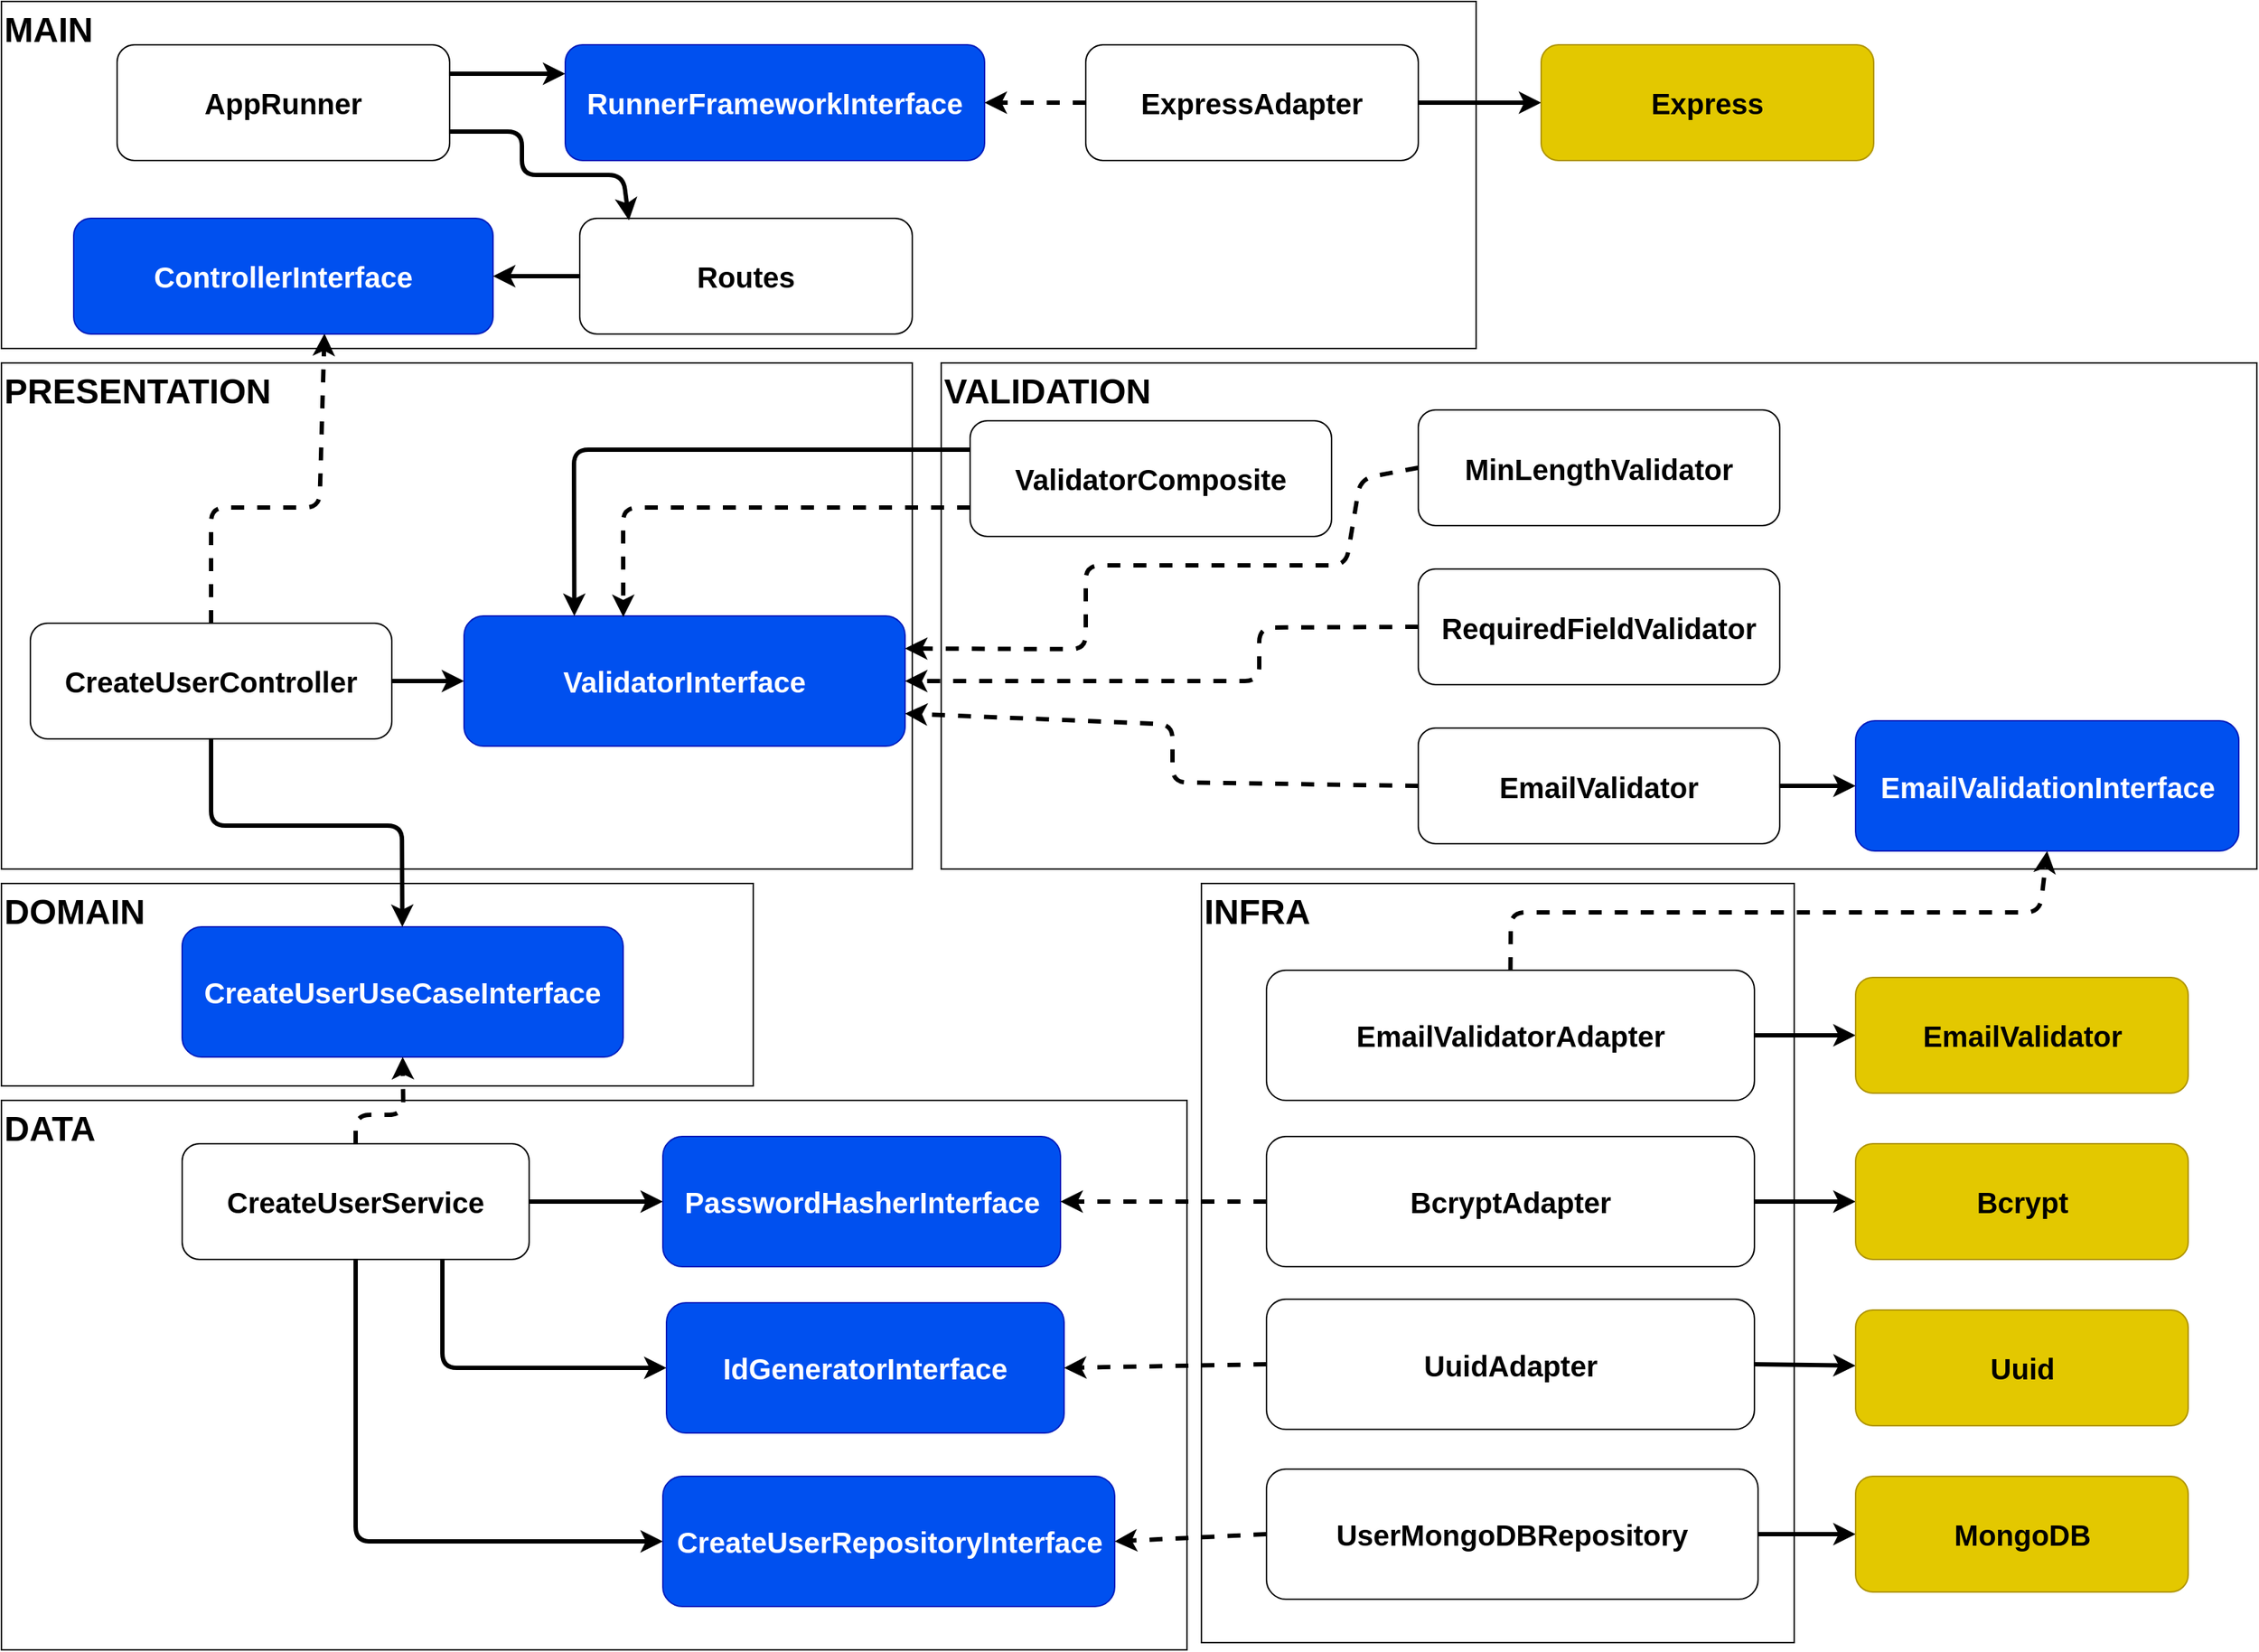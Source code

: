 <mxfile>
    <diagram id="kjHADjzJrXhkXHgSpZN4" name="Page-1">
        <mxGraphModel dx="1251" dy="559" grid="1" gridSize="10" guides="1" tooltips="1" connect="1" arrows="1" fold="1" page="1" pageScale="1" pageWidth="1654" pageHeight="1169" math="0" shadow="0">
            <root>
                <mxCell id="0"/>
                <mxCell id="1" parent="0"/>
                <mxCell id="63" value="" style="rounded=0;whiteSpace=wrap;html=1;fontSize=20;fontStyle=1" vertex="1" parent="1">
                    <mxGeometry x="10" y="270" width="630" height="350" as="geometry"/>
                </mxCell>
                <mxCell id="51" value="" style="rounded=0;whiteSpace=wrap;html=1;fontSize=20;fontStyle=1;align=left;" vertex="1" parent="1">
                    <mxGeometry x="10" y="630" width="520" height="140" as="geometry"/>
                </mxCell>
                <mxCell id="50" value="" style="rounded=0;whiteSpace=wrap;html=1;fontSize=20;fontStyle=1" vertex="1" parent="1">
                    <mxGeometry x="10" y="780" width="820" height="380" as="geometry"/>
                </mxCell>
                <mxCell id="48" value="" style="rounded=0;whiteSpace=wrap;html=1;fontSize=20;fontStyle=1" vertex="1" parent="1">
                    <mxGeometry x="660" y="270" width="910" height="350" as="geometry"/>
                </mxCell>
                <mxCell id="46" value="" style="rounded=0;whiteSpace=wrap;html=1;fontSize=20;fontStyle=1" vertex="1" parent="1">
                    <mxGeometry x="840" y="630" width="410" height="525" as="geometry"/>
                </mxCell>
                <mxCell id="45" value="" style="rounded=0;whiteSpace=wrap;html=1;fontSize=20;fontStyle=1" vertex="1" parent="1">
                    <mxGeometry x="10" y="20" width="1020" height="240" as="geometry"/>
                </mxCell>
                <mxCell id="2" value="CreateUserUseCaseInterface" style="rounded=1;whiteSpace=wrap;html=1;fillColor=#0050ef;fontColor=#ffffff;strokeColor=#001DBC;fontSize=20;fontStyle=1" vertex="1" parent="1">
                    <mxGeometry x="135" y="660" width="305" height="90" as="geometry"/>
                </mxCell>
                <mxCell id="23" style="edgeStyle=none;html=1;exitX=1;exitY=0.5;exitDx=0;exitDy=0;entryX=0;entryY=0.5;entryDx=0;entryDy=0;strokeWidth=3;fontSize=20;fontStyle=1" edge="1" parent="1" source="4" target="20">
                    <mxGeometry relative="1" as="geometry"/>
                </mxCell>
                <mxCell id="24" style="edgeStyle=none;html=1;exitX=0.75;exitY=1;exitDx=0;exitDy=0;entryX=0;entryY=0.5;entryDx=0;entryDy=0;strokeWidth=3;fontSize=20;fontStyle=1" edge="1" parent="1" source="4" target="21">
                    <mxGeometry relative="1" as="geometry">
                        <Array as="points">
                            <mxPoint x="315" y="965"/>
                        </Array>
                    </mxGeometry>
                </mxCell>
                <mxCell id="25" style="edgeStyle=none;html=1;exitX=0.5;exitY=1;exitDx=0;exitDy=0;entryX=0;entryY=0.5;entryDx=0;entryDy=0;strokeWidth=3;fontSize=20;fontStyle=1" edge="1" parent="1" source="4" target="22">
                    <mxGeometry relative="1" as="geometry">
                        <Array as="points">
                            <mxPoint x="255" y="1085"/>
                        </Array>
                    </mxGeometry>
                </mxCell>
                <mxCell id="67" style="edgeStyle=none;html=1;exitX=0.5;exitY=0;exitDx=0;exitDy=0;entryX=0.5;entryY=1;entryDx=0;entryDy=0;dashed=1;strokeWidth=3;fontSize=20;" edge="1" parent="1" source="4" target="2">
                    <mxGeometry relative="1" as="geometry">
                        <Array as="points">
                            <mxPoint x="255" y="790"/>
                            <mxPoint x="288" y="790"/>
                        </Array>
                    </mxGeometry>
                </mxCell>
                <mxCell id="4" value="CreateUserService" style="rounded=1;whiteSpace=wrap;html=1;fontSize=20;fontStyle=1" vertex="1" parent="1">
                    <mxGeometry x="135" y="810" width="240" height="80" as="geometry"/>
                </mxCell>
                <mxCell id="29" style="edgeStyle=none;html=1;exitX=0.5;exitY=1;exitDx=0;exitDy=0;strokeWidth=3;fontSize=20;fontStyle=1" edge="1" parent="1" source="5" target="2">
                    <mxGeometry relative="1" as="geometry">
                        <Array as="points">
                            <mxPoint x="155" y="590"/>
                            <mxPoint x="287" y="590"/>
                        </Array>
                    </mxGeometry>
                </mxCell>
                <mxCell id="34" style="edgeStyle=none;html=1;exitX=1;exitY=0.5;exitDx=0;exitDy=0;entryX=0;entryY=0.5;entryDx=0;entryDy=0;strokeWidth=3;fontSize=20;" edge="1" parent="1" source="5" target="33">
                    <mxGeometry relative="1" as="geometry"/>
                </mxCell>
                <mxCell id="62" style="edgeStyle=none;html=1;exitX=0.5;exitY=0;exitDx=0;exitDy=0;entryX=0.598;entryY=0.996;entryDx=0;entryDy=0;strokeWidth=3;fontSize=20;dashed=1;entryPerimeter=0;" edge="1" parent="1" source="5" target="6">
                    <mxGeometry relative="1" as="geometry">
                        <Array as="points">
                            <mxPoint x="155" y="370"/>
                            <mxPoint x="230" y="370"/>
                        </Array>
                    </mxGeometry>
                </mxCell>
                <mxCell id="5" value="CreateUserController" style="rounded=1;whiteSpace=wrap;html=1;fontSize=20;fontStyle=1" vertex="1" parent="1">
                    <mxGeometry x="30" y="450" width="250" height="80" as="geometry"/>
                </mxCell>
                <mxCell id="6" value="ControllerInterface" style="rounded=1;whiteSpace=wrap;html=1;fontSize=20;fillColor=#0050ef;fontColor=#ffffff;strokeColor=#001DBC;fontStyle=1" vertex="1" parent="1">
                    <mxGeometry x="60" y="170" width="290" height="80" as="geometry"/>
                </mxCell>
                <mxCell id="61" style="edgeStyle=none;html=1;exitX=0;exitY=0.5;exitDx=0;exitDy=0;entryX=1;entryY=0.5;entryDx=0;entryDy=0;strokeWidth=3;fontSize=20;" edge="1" parent="1" source="7" target="6">
                    <mxGeometry relative="1" as="geometry"/>
                </mxCell>
                <mxCell id="7" value="Routes" style="rounded=1;whiteSpace=wrap;html=1;fontSize=20;fontStyle=1" vertex="1" parent="1">
                    <mxGeometry x="410" y="170" width="230" height="80" as="geometry"/>
                </mxCell>
                <mxCell id="13" style="edgeStyle=none;html=1;exitX=1;exitY=0.25;exitDx=0;exitDy=0;entryX=0;entryY=0.25;entryDx=0;entryDy=0;strokeWidth=3;fontSize=20;fontStyle=1" edge="1" parent="1" source="10" target="12">
                    <mxGeometry relative="1" as="geometry"/>
                </mxCell>
                <mxCell id="60" style="edgeStyle=none;html=1;exitX=1;exitY=0.75;exitDx=0;exitDy=0;entryX=0.148;entryY=0.017;entryDx=0;entryDy=0;strokeWidth=3;fontSize=20;entryPerimeter=0;" edge="1" parent="1" source="10" target="7">
                    <mxGeometry relative="1" as="geometry">
                        <Array as="points">
                            <mxPoint x="370" y="110"/>
                            <mxPoint x="370" y="140"/>
                            <mxPoint x="440" y="140"/>
                        </Array>
                    </mxGeometry>
                </mxCell>
                <mxCell id="10" value="AppRunner" style="rounded=1;whiteSpace=wrap;html=1;fontSize=20;fontStyle=1" vertex="1" parent="1">
                    <mxGeometry x="90" y="50" width="230" height="80" as="geometry"/>
                </mxCell>
                <mxCell id="12" value="RunnerFrameworkInterface" style="rounded=1;whiteSpace=wrap;html=1;fontSize=20;fillColor=#0050ef;fontColor=#ffffff;strokeColor=#001DBC;fontStyle=1" vertex="1" parent="1">
                    <mxGeometry x="400" y="50" width="290" height="80" as="geometry"/>
                </mxCell>
                <mxCell id="17" style="edgeStyle=none;html=1;exitX=1;exitY=0.5;exitDx=0;exitDy=0;entryX=0;entryY=0.5;entryDx=0;entryDy=0;strokeWidth=3;fontSize=20;fontStyle=1" edge="1" parent="1" source="15" target="16">
                    <mxGeometry relative="1" as="geometry"/>
                </mxCell>
                <mxCell id="80" style="edgeStyle=none;html=1;exitX=0;exitY=0.5;exitDx=0;exitDy=0;entryX=1;entryY=0.5;entryDx=0;entryDy=0;dashed=1;strokeWidth=3;fontSize=20;" edge="1" parent="1" source="15" target="12">
                    <mxGeometry relative="1" as="geometry"/>
                </mxCell>
                <mxCell id="15" value="ExpressAdapter" style="rounded=1;whiteSpace=wrap;html=1;fontSize=20;fontStyle=1" vertex="1" parent="1">
                    <mxGeometry x="760" y="50" width="230" height="80" as="geometry"/>
                </mxCell>
                <mxCell id="16" value="Express" style="rounded=1;whiteSpace=wrap;html=1;fontSize=20;fillColor=#e3c800;fontColor=#000000;strokeColor=#B09500;fontStyle=1" vertex="1" parent="1">
                    <mxGeometry x="1075" y="50" width="230" height="80" as="geometry"/>
                </mxCell>
                <mxCell id="20" value="PasswordHasherInterface" style="rounded=1;whiteSpace=wrap;html=1;fillColor=#0050ef;fontColor=#ffffff;strokeColor=#001DBC;fontSize=20;fontStyle=1" vertex="1" parent="1">
                    <mxGeometry x="467.5" y="805" width="275" height="90" as="geometry"/>
                </mxCell>
                <mxCell id="21" value="IdGeneratorInterface" style="rounded=1;whiteSpace=wrap;html=1;fillColor=#0050ef;fontColor=#ffffff;strokeColor=#001DBC;fontSize=20;fontStyle=1" vertex="1" parent="1">
                    <mxGeometry x="470" y="920" width="275" height="90" as="geometry"/>
                </mxCell>
                <mxCell id="22" value="CreateUserRepositoryInterface" style="rounded=1;whiteSpace=wrap;html=1;fillColor=#0050ef;fontColor=#ffffff;strokeColor=#001DBC;fontSize=20;fontStyle=1" vertex="1" parent="1">
                    <mxGeometry x="467.5" y="1040" width="312.5" height="90" as="geometry"/>
                </mxCell>
                <mxCell id="35" style="edgeStyle=none;html=1;exitX=1;exitY=0.5;exitDx=0;exitDy=0;entryX=0;entryY=0.5;entryDx=0;entryDy=0;strokeWidth=3;fontSize=20;" edge="1" parent="1" source="26" target="30">
                    <mxGeometry relative="1" as="geometry"/>
                </mxCell>
                <mxCell id="68" style="edgeStyle=none;html=1;exitX=0;exitY=0.5;exitDx=0;exitDy=0;dashed=1;strokeWidth=3;fontSize=20;" edge="1" parent="1" source="26" target="20">
                    <mxGeometry relative="1" as="geometry"/>
                </mxCell>
                <mxCell id="26" value="BcryptAdapter" style="rounded=1;whiteSpace=wrap;html=1;fontSize=20;fontStyle=1" vertex="1" parent="1">
                    <mxGeometry x="885" y="805" width="337.5" height="90" as="geometry"/>
                </mxCell>
                <mxCell id="36" style="edgeStyle=none;html=1;exitX=1;exitY=0.5;exitDx=0;exitDy=0;strokeWidth=3;fontSize=20;" edge="1" parent="1" source="27" target="31">
                    <mxGeometry relative="1" as="geometry"/>
                </mxCell>
                <mxCell id="69" style="edgeStyle=none;html=1;exitX=0;exitY=0.5;exitDx=0;exitDy=0;entryX=1;entryY=0.5;entryDx=0;entryDy=0;dashed=1;strokeWidth=3;fontSize=20;" edge="1" parent="1" source="27" target="21">
                    <mxGeometry relative="1" as="geometry"/>
                </mxCell>
                <mxCell id="27" value="UuidAdapter" style="rounded=1;whiteSpace=wrap;html=1;fontSize=20;fontStyle=1" vertex="1" parent="1">
                    <mxGeometry x="885" y="917.5" width="337.5" height="90" as="geometry"/>
                </mxCell>
                <mxCell id="37" style="edgeStyle=none;html=1;exitX=1;exitY=0.5;exitDx=0;exitDy=0;entryX=0;entryY=0.5;entryDx=0;entryDy=0;strokeWidth=3;fontSize=20;" edge="1" parent="1" source="28" target="32">
                    <mxGeometry relative="1" as="geometry"/>
                </mxCell>
                <mxCell id="70" style="edgeStyle=none;html=1;exitX=0;exitY=0.5;exitDx=0;exitDy=0;entryX=1;entryY=0.5;entryDx=0;entryDy=0;dashed=1;strokeWidth=3;fontSize=20;" edge="1" parent="1" source="28" target="22">
                    <mxGeometry relative="1" as="geometry"/>
                </mxCell>
                <mxCell id="28" value="UserMongoDBRepository" style="rounded=1;whiteSpace=wrap;html=1;fontSize=20;fontStyle=1" vertex="1" parent="1">
                    <mxGeometry x="885" y="1035" width="340" height="90" as="geometry"/>
                </mxCell>
                <mxCell id="30" value="Bcrypt" style="rounded=1;whiteSpace=wrap;html=1;fontSize=20;fillColor=#e3c800;fontColor=#000000;strokeColor=#B09500;fontStyle=1" vertex="1" parent="1">
                    <mxGeometry x="1292.5" y="810" width="230" height="80" as="geometry"/>
                </mxCell>
                <mxCell id="31" value="Uuid" style="rounded=1;whiteSpace=wrap;html=1;fontSize=20;fillColor=#e3c800;fontColor=#000000;strokeColor=#B09500;fontStyle=1" vertex="1" parent="1">
                    <mxGeometry x="1292.5" y="925" width="230" height="80" as="geometry"/>
                </mxCell>
                <mxCell id="32" value="MongoDB" style="rounded=1;whiteSpace=wrap;html=1;fontSize=20;fillColor=#e3c800;fontColor=#000000;strokeColor=#B09500;fontStyle=1" vertex="1" parent="1">
                    <mxGeometry x="1292.5" y="1040" width="230" height="80" as="geometry"/>
                </mxCell>
                <mxCell id="33" value="ValidatorInterface" style="rounded=1;whiteSpace=wrap;html=1;fillColor=#0050ef;fontColor=#ffffff;strokeColor=#001DBC;fontSize=20;fontStyle=1" vertex="1" parent="1">
                    <mxGeometry x="330" y="445" width="305" height="90" as="geometry"/>
                </mxCell>
                <mxCell id="56" style="edgeStyle=none;html=1;exitX=0;exitY=0.25;exitDx=0;exitDy=0;entryX=0.25;entryY=0;entryDx=0;entryDy=0;strokeWidth=3;fontSize=20;" edge="1" parent="1" source="38" target="33">
                    <mxGeometry relative="1" as="geometry">
                        <Array as="points">
                            <mxPoint x="406" y="330"/>
                        </Array>
                    </mxGeometry>
                </mxCell>
                <mxCell id="57" style="edgeStyle=none;html=1;exitX=0;exitY=0.75;exitDx=0;exitDy=0;entryX=0.361;entryY=0.008;entryDx=0;entryDy=0;entryPerimeter=0;strokeWidth=3;fontSize=20;dashed=1;" edge="1" parent="1" source="38" target="33">
                    <mxGeometry relative="1" as="geometry">
                        <Array as="points">
                            <mxPoint x="440" y="370"/>
                        </Array>
                    </mxGeometry>
                </mxCell>
                <mxCell id="38" value="ValidatorComposite" style="rounded=1;whiteSpace=wrap;html=1;fontSize=20;fontStyle=1" vertex="1" parent="1">
                    <mxGeometry x="680" y="310" width="250" height="80" as="geometry"/>
                </mxCell>
                <mxCell id="65" style="edgeStyle=none;html=1;exitX=0;exitY=0.5;exitDx=0;exitDy=0;entryX=1;entryY=0.5;entryDx=0;entryDy=0;dashed=1;strokeWidth=3;fontSize=20;" edge="1" parent="1" source="39" target="33">
                    <mxGeometry relative="1" as="geometry">
                        <Array as="points">
                            <mxPoint x="880" y="453"/>
                            <mxPoint x="880" y="490"/>
                        </Array>
                    </mxGeometry>
                </mxCell>
                <mxCell id="39" value="RequiredFieldValidator" style="rounded=1;whiteSpace=wrap;html=1;fontSize=20;fontStyle=1" vertex="1" parent="1">
                    <mxGeometry x="990" y="412.5" width="250" height="80" as="geometry"/>
                </mxCell>
                <mxCell id="64" style="edgeStyle=none;html=1;exitX=0;exitY=0.5;exitDx=0;exitDy=0;entryX=1;entryY=0.25;entryDx=0;entryDy=0;dashed=1;strokeWidth=3;fontSize=20;" edge="1" parent="1" source="40" target="33">
                    <mxGeometry relative="1" as="geometry">
                        <Array as="points">
                            <mxPoint x="950" y="350"/>
                            <mxPoint x="940" y="410"/>
                            <mxPoint x="760" y="410"/>
                            <mxPoint x="760" y="468"/>
                        </Array>
                    </mxGeometry>
                </mxCell>
                <mxCell id="40" value="MinLengthValidator" style="rounded=1;whiteSpace=wrap;html=1;fontSize=20;fontStyle=1" vertex="1" parent="1">
                    <mxGeometry x="990" y="302.5" width="250" height="80" as="geometry"/>
                </mxCell>
                <mxCell id="55" style="edgeStyle=none;html=1;exitX=1;exitY=0.5;exitDx=0;exitDy=0;entryX=0;entryY=0.5;entryDx=0;entryDy=0;strokeWidth=3;fontSize=20;" edge="1" parent="1" source="41" target="47">
                    <mxGeometry relative="1" as="geometry"/>
                </mxCell>
                <mxCell id="66" style="edgeStyle=none;html=1;exitX=0;exitY=0.5;exitDx=0;exitDy=0;entryX=1;entryY=0.75;entryDx=0;entryDy=0;dashed=1;strokeWidth=3;fontSize=20;" edge="1" parent="1" source="41" target="33">
                    <mxGeometry relative="1" as="geometry">
                        <Array as="points">
                            <mxPoint x="820" y="560"/>
                            <mxPoint x="820" y="520"/>
                        </Array>
                    </mxGeometry>
                </mxCell>
                <mxCell id="41" value="EmailValidator" style="rounded=1;whiteSpace=wrap;html=1;fontSize=20;fontStyle=1" vertex="1" parent="1">
                    <mxGeometry x="990" y="522.5" width="250" height="80" as="geometry"/>
                </mxCell>
                <mxCell id="42" style="edgeStyle=none;html=1;exitX=1;exitY=0.5;exitDx=0;exitDy=0;entryX=0;entryY=0.5;entryDx=0;entryDy=0;strokeWidth=3;fontSize=20;" edge="1" parent="1" source="43" target="44">
                    <mxGeometry relative="1" as="geometry"/>
                </mxCell>
                <mxCell id="71" style="edgeStyle=none;html=1;exitX=0.5;exitY=0;exitDx=0;exitDy=0;entryX=0.5;entryY=1;entryDx=0;entryDy=0;dashed=1;strokeWidth=3;fontSize=20;" edge="1" parent="1" source="43" target="47">
                    <mxGeometry relative="1" as="geometry">
                        <Array as="points">
                            <mxPoint x="1054" y="650"/>
                            <mxPoint x="1420" y="650"/>
                        </Array>
                    </mxGeometry>
                </mxCell>
                <mxCell id="43" value="EmailValidatorAdapter" style="rounded=1;whiteSpace=wrap;html=1;fontSize=20;fontStyle=1" vertex="1" parent="1">
                    <mxGeometry x="885" y="690" width="337.5" height="90" as="geometry"/>
                </mxCell>
                <mxCell id="44" value="EmailValidator" style="rounded=1;whiteSpace=wrap;html=1;fontSize=20;fillColor=#e3c800;fontColor=#000000;strokeColor=#B09500;fontStyle=1" vertex="1" parent="1">
                    <mxGeometry x="1292.5" y="695" width="230" height="80" as="geometry"/>
                </mxCell>
                <mxCell id="47" value="EmailValidationInterface" style="rounded=1;whiteSpace=wrap;html=1;fillColor=#0050ef;fontColor=#ffffff;strokeColor=#001DBC;fontSize=20;fontStyle=1" vertex="1" parent="1">
                    <mxGeometry x="1292.5" y="517.5" width="265" height="90" as="geometry"/>
                </mxCell>
                <mxCell id="73" value="MAIN" style="text;strokeColor=none;fillColor=none;html=1;fontSize=24;fontStyle=1;verticalAlign=middle;align=left;rounded=0;" vertex="1" parent="1">
                    <mxGeometry x="10" y="20" width="100" height="40" as="geometry"/>
                </mxCell>
                <mxCell id="74" value="PRESENTATION" style="text;strokeColor=none;fillColor=none;html=1;fontSize=24;fontStyle=1;verticalAlign=middle;align=left;rounded=0;" vertex="1" parent="1">
                    <mxGeometry x="10" y="270" width="100" height="40" as="geometry"/>
                </mxCell>
                <mxCell id="76" value="" style="edgeStyle=none;html=1;dashed=1;strokeWidth=3;fontSize=20;" edge="1" parent="1" source="75" target="38">
                    <mxGeometry relative="1" as="geometry"/>
                </mxCell>
                <mxCell id="75" value="VALIDATION" style="text;strokeColor=none;fillColor=none;html=1;fontSize=24;fontStyle=1;verticalAlign=middle;align=left;rounded=0;" vertex="1" parent="1">
                    <mxGeometry x="660" y="270" width="100" height="40" as="geometry"/>
                </mxCell>
                <mxCell id="77" value="DOMAIN" style="text;strokeColor=none;fillColor=none;html=1;fontSize=24;fontStyle=1;verticalAlign=middle;align=left;rounded=0;" vertex="1" parent="1">
                    <mxGeometry x="10" y="630" width="100" height="40" as="geometry"/>
                </mxCell>
                <mxCell id="78" value="INFRA" style="text;strokeColor=none;fillColor=none;html=1;fontSize=24;fontStyle=1;verticalAlign=middle;align=left;rounded=0;" vertex="1" parent="1">
                    <mxGeometry x="840" y="630" width="100" height="40" as="geometry"/>
                </mxCell>
                <mxCell id="79" value="DATA" style="text;strokeColor=none;fillColor=none;html=1;fontSize=24;fontStyle=1;verticalAlign=middle;align=left;rounded=0;" vertex="1" parent="1">
                    <mxGeometry x="10" y="780" width="100" height="40" as="geometry"/>
                </mxCell>
            </root>
        </mxGraphModel>
    </diagram>
</mxfile>